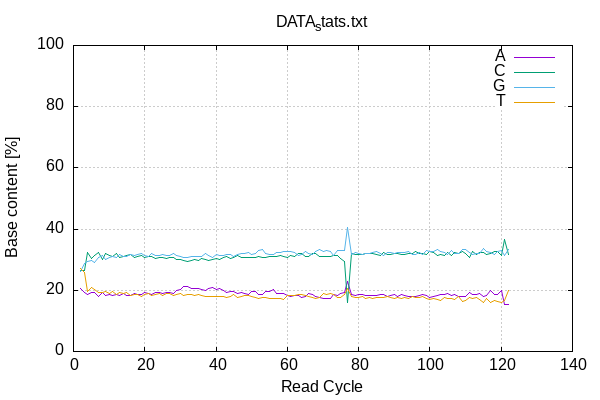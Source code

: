 
            set terminal png size 600,400 truecolor
            set output "DATA_stats-acgt-cycles.png"
            set grid xtics ytics y2tics back lc rgb "#cccccc"
            set style line 1 linecolor rgb "green"
            set style line 2 linecolor rgb "red"
            set style line 3 linecolor rgb "black"
            set style line 4 linecolor rgb "blue"
            set style increment user
            set ylabel "Base content [%]"
            set xlabel "Read Cycle"
            set yrange [0:100]
            set title "DATA_stats.txt"
            plot '-' w l ti 'A', '-' w l ti 'C', '-' w l ti 'G', '-' w l ti 'T'
        2	20.56
3	19.21
4	18.55
5	19.26
6	19.18
7	17.99
8	19.22
9	18.31
10	18.66
11	18.27
12	18.77
13	18.20
14	18.94
15	18.39
16	18.22
17	18.94
18	18.72
19	18.64
20	19.25
21	18.85
22	18.69
23	19.35
24	19.24
25	18.98
26	19.44
27	19.19
28	19.05
29	19.87
30	20.22
31	21.16
32	21.31
33	20.73
34	20.50
35	20.49
36	20.21
37	19.99
38	20.73
39	20.91
40	20.27
41	20.43
42	19.87
43	19.44
44	19.71
45	19.55
46	19.10
47	19.21
48	18.95
49	18.74
50	19.57
51	19.55
52	18.59
53	18.56
54	19.47
55	19.74
56	20.13
57	19.07
58	19.07
59	19.00
60	18.31
61	17.92
62	18.18
63	18.29
64	17.79
65	17.87
66	19.06
67	18.76
68	17.83
69	17.71
70	17.33
71	17.25
72	17.41
73	18.50
74	18.32
75	18.88
76	19.28
77	22.81
78	18.62
79	18.19
80	18.60
81	18.47
82	18.45
83	18.29
84	18.20
85	18.20
86	18.59
87	18.57
88	17.91
89	18.23
90	18.48
91	17.87
92	18.56
93	18.17
94	17.98
95	18.13
96	17.88
97	18.15
98	18.48
99	18.41
100	17.73
101	17.95
102	18.17
103	18.72
104	18.64
105	18.83
106	18.44
107	18.67
108	18.04
109	17.82
110	17.82
111	19.14
112	18.65
113	18.55
114	18.80
115	18.10
116	18.20
117	19.86
118	18.74
119	18.62
120	19.82
121	15.34
122	15.20
end
2	26.32
3	26.32
4	32.25
5	30.35
6	31.49
7	32.25
8	30.22
9	31.94
10	31.48
11	30.93
12	31.90
13	30.71
14	31.06
15	31.22
16	31.69
17	30.82
18	31.12
19	31.22
20	30.65
21	31.16
22	31.11
23	30.46
24	30.60
25	30.85
26	30.48
27	30.72
28	30.75
29	29.98
30	30.07
31	29.66
32	29.42
33	29.62
34	29.97
35	29.88
36	30.31
37	30.21
38	29.75
39	30.14
40	30.26
41	30.17
42	30.71
43	30.98
44	30.53
45	30.81
46	31.46
47	30.65
48	30.69
49	30.80
50	30.70
51	30.64
52	31.14
53	30.71
54	30.82
55	31.11
56	31.03
57	31.06
58	31.32
59	31.13
60	30.76
61	31.25
62	30.96
63	31.97
64	31.93
65	31.09
66	30.96
67	32.07
68	31.98
69	31.19
70	31.07
71	31.16
72	30.95
73	31.34
74	31.25
75	30.36
76	29.25
77	16.06
78	31.90
79	31.76
80	31.81
81	31.86
82	31.96
83	31.95
84	32.15
85	31.60
86	31.47
87	32.33
88	31.73
89	31.84
90	32.06
91	32.17
92	31.66
93	31.86
94	32.03
95	31.98
96	32.62
97	31.87
98	32.09
99	31.56
100	32.65
101	32.29
102	31.45
103	31.73
104	31.27
105	32.22
106	31.23
107	32.30
108	31.95
109	32.64
110	31.99
111	30.81
112	32.52
113	31.80
114	32.19
115	32.24
116	31.63
117	31.88
118	32.84
119	32.63
120	31.45
121	36.60
122	31.58
end
2	26.03
3	28.64
4	29.57
5	29.58
6	29.14
7	30.63
8	31.36
9	30.16
10	30.81
11	31.15
12	30.78
13	31.79
14	31.16
15	31.03
16	31.73
17	31.53
18	31.60
19	32.04
20	31.36
21	31.09
22	31.99
23	31.45
24	31.34
25	31.73
26	31.21
27	31.22
28	31.94
29	31.50
30	30.89
31	30.79
32	30.64
33	31.03
34	31.11
35	31.03
36	31.16
37	31.94
38	31.44
39	30.84
40	31.64
41	31.36
42	31.35
43	31.86
44	31.66
45	31.13
46	31.73
47	32.02
48	31.97
49	32.27
50	31.63
51	31.99
52	32.88
53	33.21
54	32.08
55	31.76
56	31.60
57	32.46
58	32.42
59	32.81
60	32.53
61	32.56
62	32.49
63	31.21
64	31.81
65	32.63
66	32.15
67	31.64
68	32.77
69	33.46
70	32.79
71	32.92
72	32.70
73	31.53
74	32.87
75	32.95
76	32.95
77	40.44
78	31.62
79	32.33
80	31.93
81	31.66
82	32.18
83	32.17
84	32.26
85	32.71
86	32.14
87	31.43
88	32.45
89	32.36
90	32.08
91	32.40
92	32.38
93	32.21
94	32.70
95	31.83
96	31.79
97	32.41
98	31.58
99	32.88
100	32.77
101	32.60
102	33.33
103	32.73
104	32.40
105	31.55
106	32.96
107	32.17
108	32.16
109	33.20
110	33.40
111	32.25
112	31.64
113	31.99
114	31.93
115	33.63
116	32.82
117	32.19
118	31.85
119	32.57
120	32.86
121	31.24
122	33.33
end
2	27.09
3	25.83
4	19.63
5	20.81
6	20.18
7	19.12
8	19.21
9	19.60
10	19.05
11	19.65
12	18.54
13	19.31
14	18.85
15	19.36
16	18.37
17	18.72
18	18.56
19	18.10
20	18.75
21	18.90
22	18.22
23	18.74
24	18.82
25	18.44
26	18.87
27	18.87
28	18.26
29	18.65
30	18.83
31	18.40
32	18.63
33	18.62
34	18.42
35	18.61
36	18.31
37	17.86
38	18.07
39	18.11
40	17.83
41	18.04
42	18.08
43	17.72
44	18.10
45	18.51
46	17.72
47	18.12
48	18.39
49	18.19
50	18.10
51	17.81
52	17.38
53	17.52
54	17.62
55	17.39
56	17.24
57	17.42
58	17.19
59	17.06
60	18.40
61	18.27
62	18.37
63	18.53
64	18.47
65	18.41
66	17.83
67	17.53
68	17.42
69	17.64
70	18.80
71	18.67
72	18.94
73	18.64
74	17.56
75	17.80
76	18.53
77	20.69
78	17.86
79	17.71
80	17.66
81	18.02
82	17.40
83	17.59
84	17.39
85	17.49
86	17.81
87	17.67
88	17.92
89	17.57
90	17.38
91	17.56
92	17.40
93	17.76
94	17.30
95	18.05
96	17.72
97	17.57
98	17.85
99	17.16
100	16.86
101	17.16
102	17.05
103	16.81
104	17.68
105	17.39
106	17.38
107	16.86
108	17.84
109	16.34
110	16.80
111	17.81
112	17.19
113	17.66
114	17.09
115	16.03
116	17.36
117	16.07
118	16.57
119	16.18
120	15.87
121	16.82
122	19.88
end
